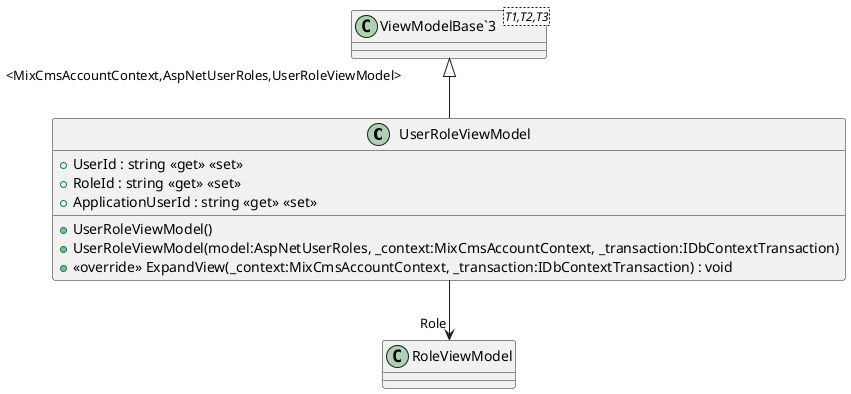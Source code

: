 @startuml
class UserRoleViewModel {
    + UserId : string <<get>> <<set>>
    + RoleId : string <<get>> <<set>>
    + ApplicationUserId : string <<get>> <<set>>
    + UserRoleViewModel()
    + UserRoleViewModel(model:AspNetUserRoles, _context:MixCmsAccountContext, _transaction:IDbContextTransaction)
    + <<override>> ExpandView(_context:MixCmsAccountContext, _transaction:IDbContextTransaction) : void
}
class "ViewModelBase`3"<T1,T2,T3> {
}
"ViewModelBase`3" "<MixCmsAccountContext,AspNetUserRoles,UserRoleViewModel>" <|-- UserRoleViewModel
UserRoleViewModel --> "Role" RoleViewModel
@enduml
